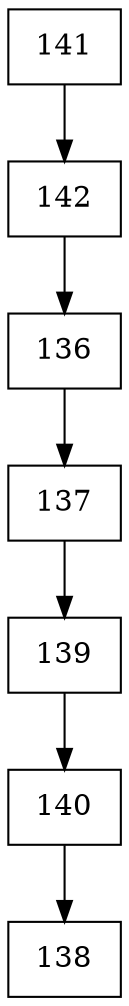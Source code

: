 digraph G {
  node [shape=record];
  node0 [label="{141}"];
  node0 -> node1;
  node1 [label="{142}"];
  node1 -> node2;
  node2 [label="{136}"];
  node2 -> node3;
  node3 [label="{137}"];
  node3 -> node4;
  node4 [label="{139}"];
  node4 -> node5;
  node5 [label="{140}"];
  node5 -> node6;
  node6 [label="{138}"];
}
